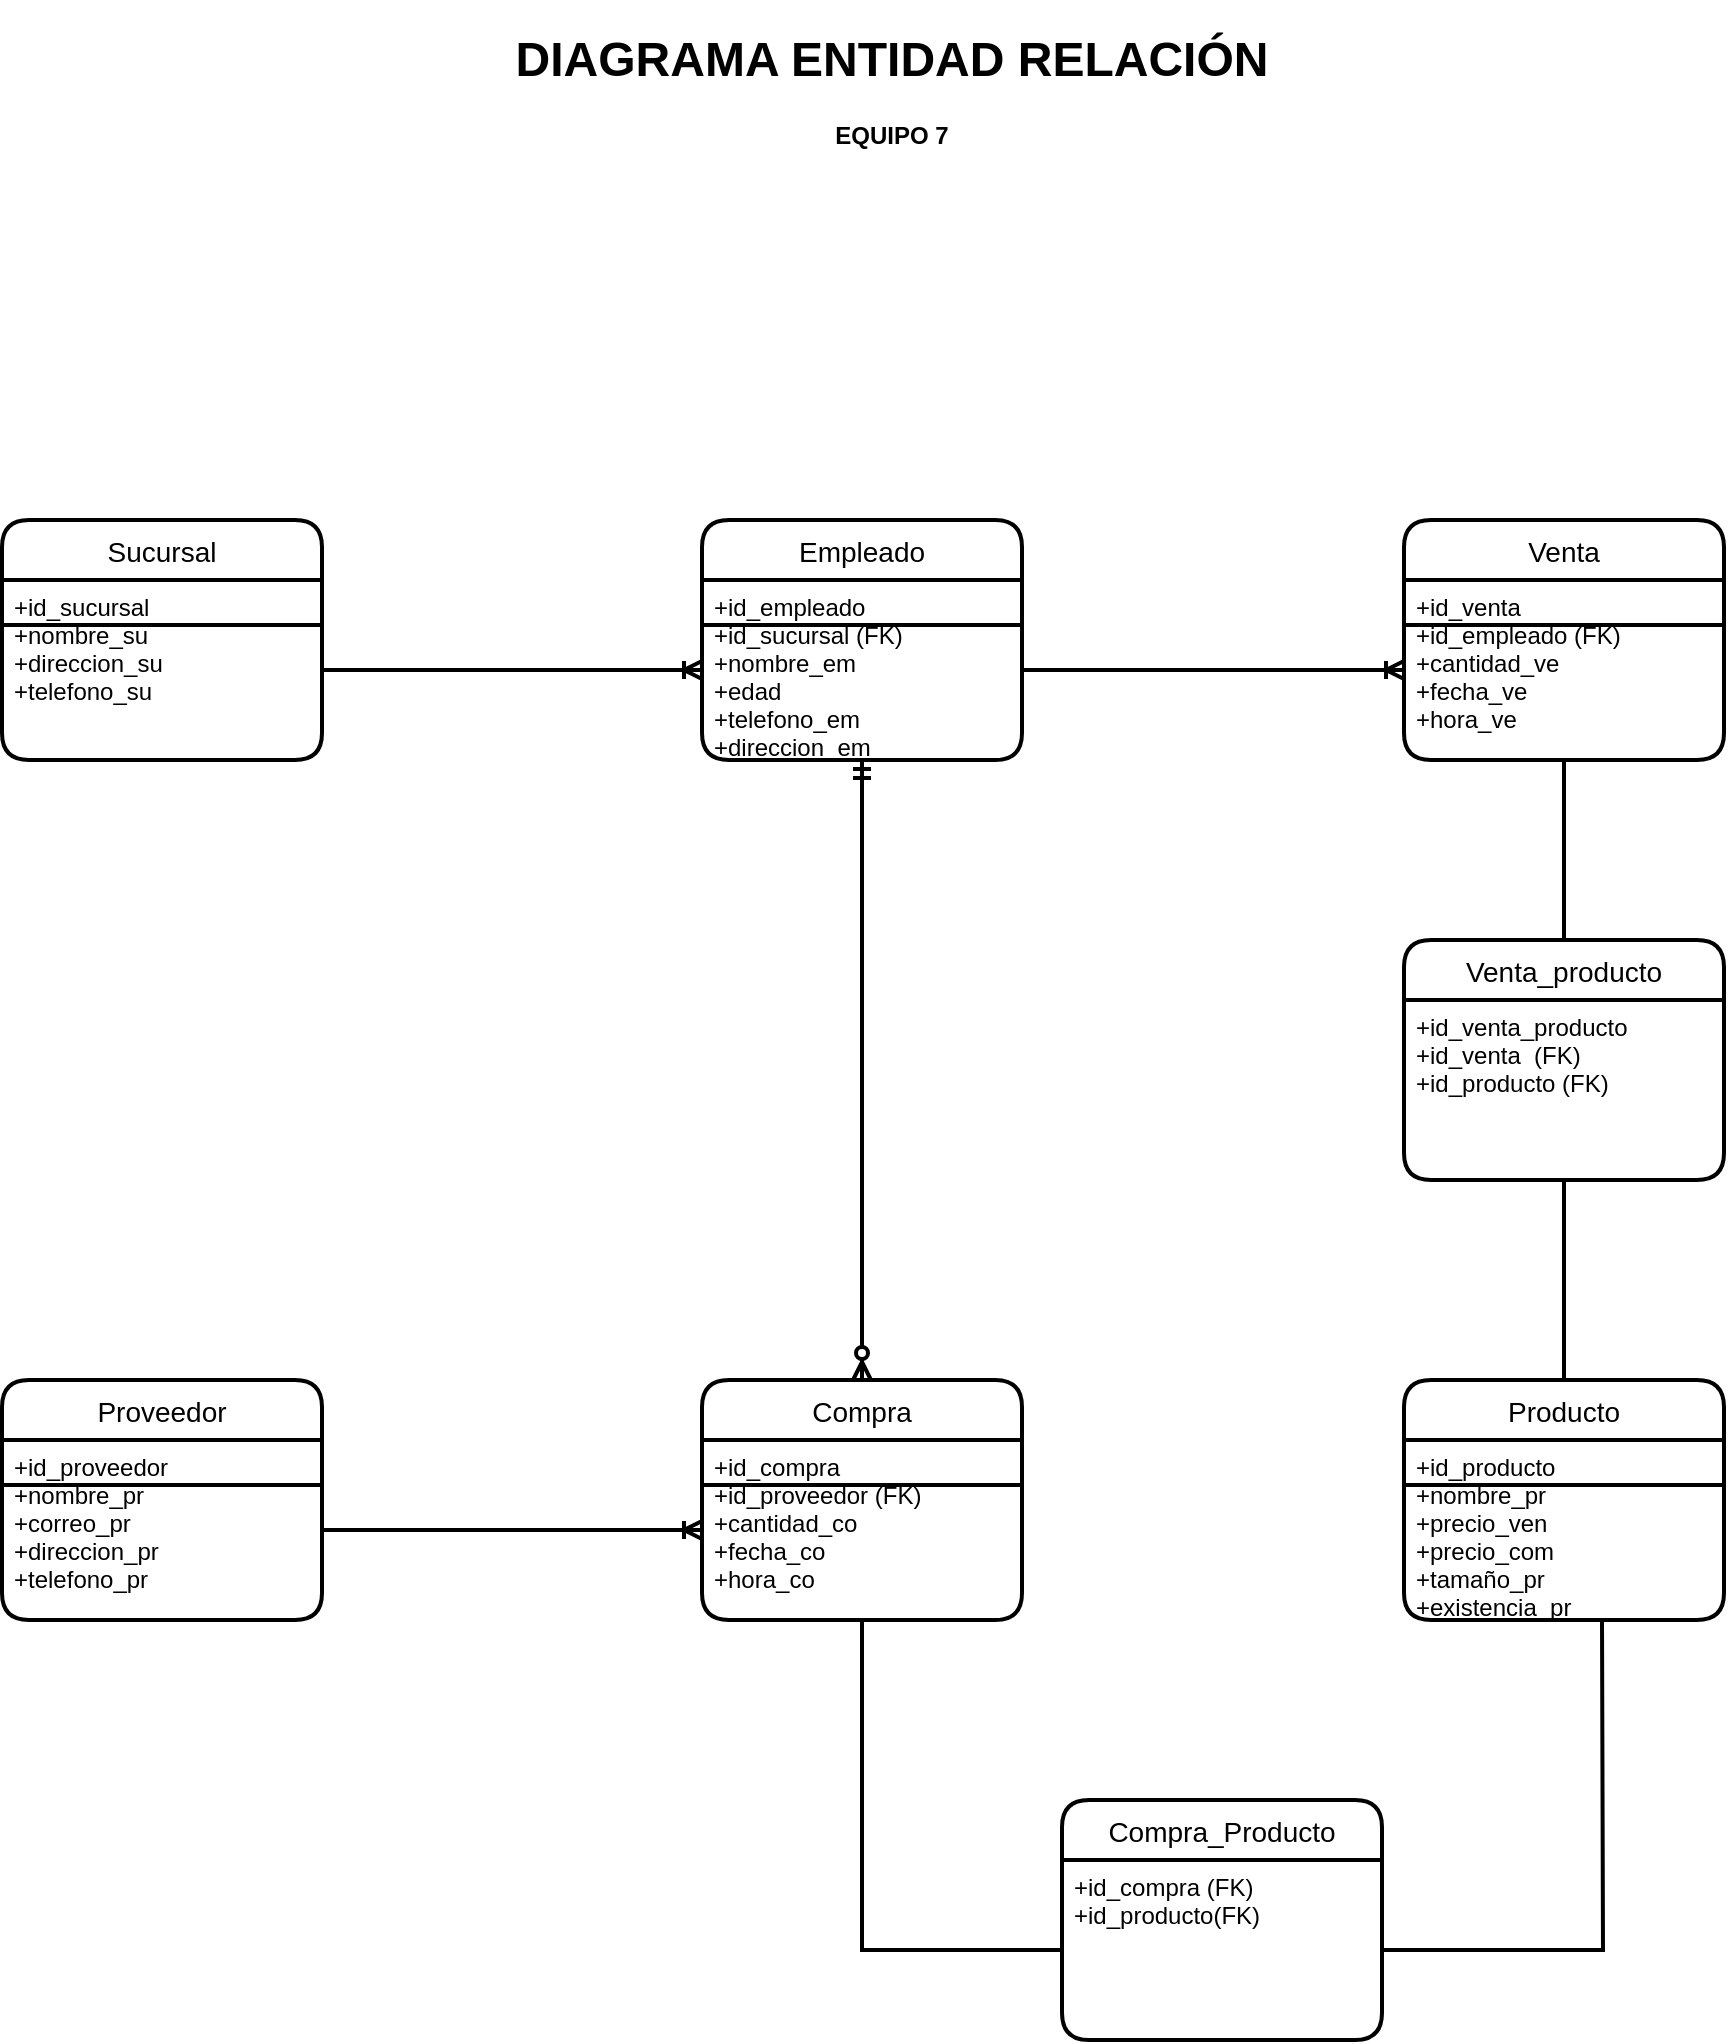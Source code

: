 <mxfile version="13.7.8" type="github">
  <diagram id="lURr1SUzgLX1jMfKgT8y" name="Page-1">
    <mxGraphModel dx="868" dy="472" grid="1" gridSize="10" guides="1" tooltips="1" connect="1" arrows="1" fold="1" page="1" pageScale="1" pageWidth="1654" pageHeight="1169" math="0" shadow="0">
      <root>
        <mxCell id="0" />
        <mxCell id="1" parent="0" />
        <mxCell id="yS4Auysj0yb1mgpmarGh-30" value="" style="fontSize=12;html=1;endArrow=ERzeroToMany;startArrow=ERmandOne;strokeWidth=2;entryX=0.5;entryY=0;entryDx=0;entryDy=0;exitX=0.5;exitY=1;exitDx=0;exitDy=0;" parent="1" source="yS4Auysj0yb1mgpmarGh-12" target="yS4Auysj0yb1mgpmarGh-13" edge="1">
          <mxGeometry width="100" height="100" relative="1" as="geometry">
            <mxPoint x="680" y="610" as="sourcePoint" />
            <mxPoint x="780" y="510" as="targetPoint" />
          </mxGeometry>
        </mxCell>
        <mxCell id="yS4Auysj0yb1mgpmarGh-11" value="Empleado" style="swimlane;childLayout=stackLayout;horizontal=1;startSize=30;horizontalStack=0;rounded=1;fontSize=14;fontStyle=0;strokeWidth=2;resizeParent=0;resizeLast=1;shadow=0;dashed=0;align=center;" parent="1" vertex="1">
          <mxGeometry x="750" y="340" width="160" height="120" as="geometry" />
        </mxCell>
        <mxCell id="yS4Auysj0yb1mgpmarGh-12" value="+id_empleado&#xa;+id_sucursal (FK)&#xa;+nombre_em&#xa;+edad&#xa;+telefono_em&#xa;+direccion_em" style="align=left;strokeColor=none;fillColor=none;spacingLeft=4;fontSize=12;verticalAlign=top;resizable=0;rotatable=0;part=1;" parent="yS4Auysj0yb1mgpmarGh-11" vertex="1">
          <mxGeometry y="30" width="160" height="90" as="geometry" />
        </mxCell>
        <mxCell id="yS4Auysj0yb1mgpmarGh-38" value="" style="endArrow=none;html=1;strokeWidth=2;exitX=0;exitY=0.25;exitDx=0;exitDy=0;entryX=1;entryY=0.25;entryDx=0;entryDy=0;" parent="yS4Auysj0yb1mgpmarGh-11" source="yS4Auysj0yb1mgpmarGh-12" target="yS4Auysj0yb1mgpmarGh-12" edge="1">
          <mxGeometry width="50" height="50" relative="1" as="geometry">
            <mxPoint x="210" y="40" as="sourcePoint" />
            <mxPoint x="260" y="-10" as="targetPoint" />
          </mxGeometry>
        </mxCell>
        <mxCell id="yS4Auysj0yb1mgpmarGh-40" value="&lt;h1&gt;DIAGRAMA ENTIDAD RELACIÓN&lt;/h1&gt;&lt;div&gt;&lt;b&gt;EQUIPO 7&lt;/b&gt;&lt;/div&gt;&lt;div&gt;&lt;b&gt;&lt;br&gt;&lt;/b&gt;&lt;/div&gt;" style="text;html=1;strokeColor=none;fillColor=none;spacing=5;spacingTop=-20;whiteSpace=wrap;overflow=hidden;rounded=0;align=center;" parent="1" vertex="1">
          <mxGeometry x="620" y="90" width="450" height="120" as="geometry" />
        </mxCell>
        <mxCell id="yS4Auysj0yb1mgpmarGh-1" value="Sucursal" style="swimlane;childLayout=stackLayout;horizontal=1;startSize=30;horizontalStack=0;rounded=1;fontSize=14;fontStyle=0;strokeWidth=2;resizeParent=0;resizeLast=1;shadow=0;dashed=0;align=center;" parent="1" vertex="1">
          <mxGeometry x="400" y="340" width="160" height="120" as="geometry" />
        </mxCell>
        <mxCell id="yS4Auysj0yb1mgpmarGh-2" value="+id_sucursal&#xa;+nombre_su&#xa;+direccion_su&#xa;+telefono_su" style="align=left;strokeColor=none;fillColor=none;spacingLeft=4;fontSize=12;verticalAlign=top;resizable=0;rotatable=0;part=1;" parent="yS4Auysj0yb1mgpmarGh-1" vertex="1">
          <mxGeometry y="30" width="160" height="90" as="geometry" />
        </mxCell>
        <mxCell id="yS4Auysj0yb1mgpmarGh-33" value="" style="endArrow=none;html=1;strokeWidth=2;exitX=0;exitY=0.25;exitDx=0;exitDy=0;entryX=1;entryY=0.25;entryDx=0;entryDy=0;" parent="yS4Auysj0yb1mgpmarGh-1" source="yS4Auysj0yb1mgpmarGh-2" target="yS4Auysj0yb1mgpmarGh-2" edge="1">
          <mxGeometry width="50" height="50" relative="1" as="geometry">
            <mxPoint x="170" y="220" as="sourcePoint" />
            <mxPoint x="310" y="220" as="targetPoint" />
          </mxGeometry>
        </mxCell>
        <mxCell id="_uHusO7HqeZdsBcVtX60-1" value="" style="edgeStyle=entityRelationEdgeStyle;fontSize=12;html=1;endArrow=ERoneToMany;exitX=1;exitY=0.5;exitDx=0;exitDy=0;entryX=0;entryY=0.5;entryDx=0;entryDy=0;strokeWidth=2;" parent="1" source="yS4Auysj0yb1mgpmarGh-2" target="yS4Auysj0yb1mgpmarGh-12" edge="1">
          <mxGeometry width="100" height="100" relative="1" as="geometry">
            <mxPoint x="610" y="470" as="sourcePoint" />
            <mxPoint x="710" y="370" as="targetPoint" />
          </mxGeometry>
        </mxCell>
        <mxCell id="yS4Auysj0yb1mgpmarGh-15" value="Venta" style="swimlane;childLayout=stackLayout;horizontal=1;startSize=30;horizontalStack=0;rounded=1;fontSize=14;fontStyle=0;strokeWidth=2;resizeParent=0;resizeLast=1;shadow=0;dashed=0;align=center;" parent="1" vertex="1">
          <mxGeometry x="1101" y="340" width="160" height="120" as="geometry" />
        </mxCell>
        <mxCell id="yS4Auysj0yb1mgpmarGh-39" value="" style="endArrow=none;html=1;strokeWidth=2;exitX=0;exitY=0.25;exitDx=0;exitDy=0;entryX=1;entryY=0.25;entryDx=0;entryDy=0;" parent="yS4Auysj0yb1mgpmarGh-15" source="yS4Auysj0yb1mgpmarGh-16" target="yS4Auysj0yb1mgpmarGh-16" edge="1">
          <mxGeometry width="50" height="50" relative="1" as="geometry">
            <mxPoint x="230" y="90" as="sourcePoint" />
            <mxPoint x="280" y="40" as="targetPoint" />
          </mxGeometry>
        </mxCell>
        <mxCell id="yS4Auysj0yb1mgpmarGh-16" value="+id_venta&#xa;+id_empleado (FK)&#xa;+cantidad_ve&#xa;+fecha_ve&#xa;+hora_ve" style="align=left;strokeColor=none;fillColor=none;spacingLeft=4;fontSize=12;verticalAlign=top;resizable=0;rotatable=0;part=1;" parent="yS4Auysj0yb1mgpmarGh-15" vertex="1">
          <mxGeometry y="30" width="160" height="90" as="geometry" />
        </mxCell>
        <mxCell id="_uHusO7HqeZdsBcVtX60-2" value="" style="edgeStyle=entityRelationEdgeStyle;fontSize=12;html=1;endArrow=ERoneToMany;strokeWidth=2;exitX=1;exitY=0.5;exitDx=0;exitDy=0;entryX=0;entryY=0.5;entryDx=0;entryDy=0;" parent="1" source="yS4Auysj0yb1mgpmarGh-12" target="yS4Auysj0yb1mgpmarGh-16" edge="1">
          <mxGeometry width="100" height="100" relative="1" as="geometry">
            <mxPoint x="960" y="470" as="sourcePoint" />
            <mxPoint x="1060" y="370" as="targetPoint" />
          </mxGeometry>
        </mxCell>
        <mxCell id="yS4Auysj0yb1mgpmarGh-13" value="Compra" style="swimlane;childLayout=stackLayout;horizontal=1;startSize=30;horizontalStack=0;rounded=1;fontSize=14;fontStyle=0;strokeWidth=2;resizeParent=0;resizeLast=1;shadow=0;dashed=0;align=center;" parent="1" vertex="1">
          <mxGeometry x="750" y="770" width="160" height="120" as="geometry" />
        </mxCell>
        <mxCell id="yS4Auysj0yb1mgpmarGh-14" value="+id_compra&#xa;+id_proveedor (FK)&#xa;+cantidad_co&#xa;+fecha_co&#xa;+hora_co" style="align=left;strokeColor=none;fillColor=none;spacingLeft=4;fontSize=12;verticalAlign=top;resizable=0;rotatable=0;part=1;" parent="yS4Auysj0yb1mgpmarGh-13" vertex="1">
          <mxGeometry y="30" width="160" height="90" as="geometry" />
        </mxCell>
        <mxCell id="yS4Auysj0yb1mgpmarGh-36" style="edgeStyle=none;rounded=1;orthogonalLoop=1;jettySize=auto;html=1;entryX=0;entryY=0.5;entryDx=0;entryDy=0;strokeWidth=2;" parent="yS4Auysj0yb1mgpmarGh-13" source="yS4Auysj0yb1mgpmarGh-14" target="yS4Auysj0yb1mgpmarGh-14" edge="1">
          <mxGeometry relative="1" as="geometry" />
        </mxCell>
        <mxCell id="yS4Auysj0yb1mgpmarGh-35" value="" style="endArrow=none;html=1;strokeWidth=2;exitX=0;exitY=0.25;exitDx=0;exitDy=0;entryX=1;entryY=0.25;entryDx=0;entryDy=0;" parent="yS4Auysj0yb1mgpmarGh-13" source="yS4Auysj0yb1mgpmarGh-14" target="yS4Auysj0yb1mgpmarGh-14" edge="1">
          <mxGeometry width="50" height="50" relative="1" as="geometry">
            <mxPoint x="200" y="-10" as="sourcePoint" />
            <mxPoint x="250" y="-60" as="targetPoint" />
          </mxGeometry>
        </mxCell>
        <mxCell id="_uHusO7HqeZdsBcVtX60-3" value="Venta_producto" style="swimlane;childLayout=stackLayout;horizontal=1;startSize=30;horizontalStack=0;rounded=1;fontSize=14;fontStyle=0;strokeWidth=2;resizeParent=0;resizeLast=1;shadow=0;dashed=0;align=center;" parent="1" vertex="1">
          <mxGeometry x="1101" y="550" width="160" height="120" as="geometry" />
        </mxCell>
        <mxCell id="_uHusO7HqeZdsBcVtX60-4" value="+id_venta_producto&#xa;+id_venta  (FK)&#xa;+id_producto (FK)" style="align=left;strokeColor=none;fillColor=none;spacingLeft=4;fontSize=12;verticalAlign=top;resizable=0;rotatable=0;part=1;" parent="_uHusO7HqeZdsBcVtX60-3" vertex="1">
          <mxGeometry y="30" width="160" height="90" as="geometry" />
        </mxCell>
        <mxCell id="yS4Auysj0yb1mgpmarGh-18" value="Producto" style="swimlane;childLayout=stackLayout;horizontal=1;startSize=30;horizontalStack=0;rounded=1;fontSize=14;fontStyle=0;strokeWidth=2;resizeParent=0;resizeLast=1;shadow=0;dashed=0;align=center;" parent="1" vertex="1">
          <mxGeometry x="1101" y="770" width="160" height="120" as="geometry" />
        </mxCell>
        <mxCell id="yS4Auysj0yb1mgpmarGh-19" value="+id_producto&#xa;+nombre_pr&#xa;+precio_ven&#xa;+precio_com&#xa;+tamaño_pr&#xa;+existencia_pr" style="align=left;strokeColor=none;fillColor=none;spacingLeft=4;fontSize=12;verticalAlign=top;resizable=0;rotatable=0;part=1;" parent="yS4Auysj0yb1mgpmarGh-18" vertex="1">
          <mxGeometry y="30" width="160" height="90" as="geometry" />
        </mxCell>
        <mxCell id="yS4Auysj0yb1mgpmarGh-34" value="" style="endArrow=none;html=1;strokeWidth=2;exitX=0;exitY=0.25;exitDx=0;exitDy=0;entryX=1;entryY=0.25;entryDx=0;entryDy=0;" parent="yS4Auysj0yb1mgpmarGh-18" source="yS4Auysj0yb1mgpmarGh-19" target="yS4Auysj0yb1mgpmarGh-19" edge="1">
          <mxGeometry width="50" height="50" relative="1" as="geometry">
            <mxPoint x="-190" y="62.5" as="sourcePoint" />
            <mxPoint x="-30" y="62.5" as="targetPoint" />
          </mxGeometry>
        </mxCell>
        <mxCell id="Gwi3XxGi01VuNW4erpNH-7" value="" style="endArrow=none;html=1;rounded=0;strokeWidth=2;exitX=1;exitY=0.5;exitDx=0;exitDy=0;edgeStyle=orthogonalEdgeStyle;" edge="1" parent="yS4Auysj0yb1mgpmarGh-18" source="_uHusO7HqeZdsBcVtX60-7">
          <mxGeometry relative="1" as="geometry">
            <mxPoint x="-1" y="290" as="sourcePoint" />
            <mxPoint x="99" y="120" as="targetPoint" />
          </mxGeometry>
        </mxCell>
        <mxCell id="_uHusO7HqeZdsBcVtX60-6" value="Compra_Producto" style="swimlane;childLayout=stackLayout;horizontal=1;startSize=30;horizontalStack=0;rounded=1;fontSize=14;fontStyle=0;strokeWidth=2;resizeParent=0;resizeLast=1;shadow=0;dashed=0;align=center;" parent="1" vertex="1">
          <mxGeometry x="930" y="980" width="160" height="120" as="geometry" />
        </mxCell>
        <mxCell id="_uHusO7HqeZdsBcVtX60-7" value="+id_compra (FK)&#xa;+id_producto(FK)" style="align=left;strokeColor=none;fillColor=none;spacingLeft=4;fontSize=12;verticalAlign=top;resizable=0;rotatable=0;part=1;" parent="_uHusO7HqeZdsBcVtX60-6" vertex="1">
          <mxGeometry y="30" width="160" height="90" as="geometry" />
        </mxCell>
        <mxCell id="yS4Auysj0yb1mgpmarGh-9" value="Proveedor" style="swimlane;childLayout=stackLayout;horizontal=1;startSize=30;horizontalStack=0;rounded=1;fontSize=14;fontStyle=0;strokeWidth=2;resizeParent=0;resizeLast=1;shadow=0;dashed=0;align=center;" parent="1" vertex="1">
          <mxGeometry x="400" y="770" width="160" height="120" as="geometry" />
        </mxCell>
        <mxCell id="yS4Auysj0yb1mgpmarGh-10" value="+id_proveedor&#xa;+nombre_pr&#xa;+correo_pr&#xa;+direccion_pr&#xa;+telefono_pr" style="align=left;strokeColor=none;fillColor=none;spacingLeft=4;fontSize=12;verticalAlign=top;resizable=0;rotatable=0;part=1;" parent="yS4Auysj0yb1mgpmarGh-9" vertex="1">
          <mxGeometry y="30" width="160" height="90" as="geometry" />
        </mxCell>
        <mxCell id="yS4Auysj0yb1mgpmarGh-37" value="" style="endArrow=none;html=1;strokeWidth=2;exitX=0;exitY=0.25;exitDx=0;exitDy=0;entryX=1;entryY=0.25;entryDx=0;entryDy=0;" parent="yS4Auysj0yb1mgpmarGh-9" source="yS4Auysj0yb1mgpmarGh-10" target="yS4Auysj0yb1mgpmarGh-10" edge="1">
          <mxGeometry width="50" height="50" relative="1" as="geometry">
            <mxPoint x="150" y="-20" as="sourcePoint" />
            <mxPoint x="200" y="-70" as="targetPoint" />
          </mxGeometry>
        </mxCell>
        <mxCell id="Gwi3XxGi01VuNW4erpNH-2" value="" style="edgeStyle=entityRelationEdgeStyle;fontSize=12;html=1;endArrow=ERoneToMany;strokeWidth=2;exitX=1;exitY=0.5;exitDx=0;exitDy=0;entryX=0;entryY=0.5;entryDx=0;entryDy=0;" edge="1" parent="1" source="yS4Auysj0yb1mgpmarGh-10" target="yS4Auysj0yb1mgpmarGh-14">
          <mxGeometry width="100" height="100" relative="1" as="geometry">
            <mxPoint x="620" y="840" as="sourcePoint" />
            <mxPoint x="720" y="740" as="targetPoint" />
          </mxGeometry>
        </mxCell>
        <mxCell id="Gwi3XxGi01VuNW4erpNH-9" value="" style="endArrow=none;html=1;rounded=0;strokeWidth=2;entryX=0;entryY=0.5;entryDx=0;entryDy=0;exitX=0.5;exitY=1;exitDx=0;exitDy=0;edgeStyle=orthogonalEdgeStyle;" edge="1" parent="1" source="yS4Auysj0yb1mgpmarGh-14" target="_uHusO7HqeZdsBcVtX60-7">
          <mxGeometry relative="1" as="geometry">
            <mxPoint x="720" y="1020" as="sourcePoint" />
            <mxPoint x="880" y="1020" as="targetPoint" />
          </mxGeometry>
        </mxCell>
        <mxCell id="Gwi3XxGi01VuNW4erpNH-10" value="" style="endArrow=none;html=1;rounded=0;strokeWidth=2;exitX=0.5;exitY=0;exitDx=0;exitDy=0;entryX=0.5;entryY=1;entryDx=0;entryDy=0;" edge="1" parent="1" source="yS4Auysj0yb1mgpmarGh-18" target="_uHusO7HqeZdsBcVtX60-4">
          <mxGeometry relative="1" as="geometry">
            <mxPoint x="1190" y="720" as="sourcePoint" />
            <mxPoint x="1350" y="720" as="targetPoint" />
          </mxGeometry>
        </mxCell>
        <mxCell id="Gwi3XxGi01VuNW4erpNH-11" value="" style="endArrow=none;html=1;rounded=0;strokeWidth=2;exitX=0.5;exitY=1;exitDx=0;exitDy=0;entryX=0.5;entryY=0;entryDx=0;entryDy=0;" edge="1" parent="1" source="yS4Auysj0yb1mgpmarGh-16" target="_uHusO7HqeZdsBcVtX60-3">
          <mxGeometry relative="1" as="geometry">
            <mxPoint x="1200" y="510" as="sourcePoint" />
            <mxPoint x="1360" y="510" as="targetPoint" />
          </mxGeometry>
        </mxCell>
      </root>
    </mxGraphModel>
  </diagram>
</mxfile>
